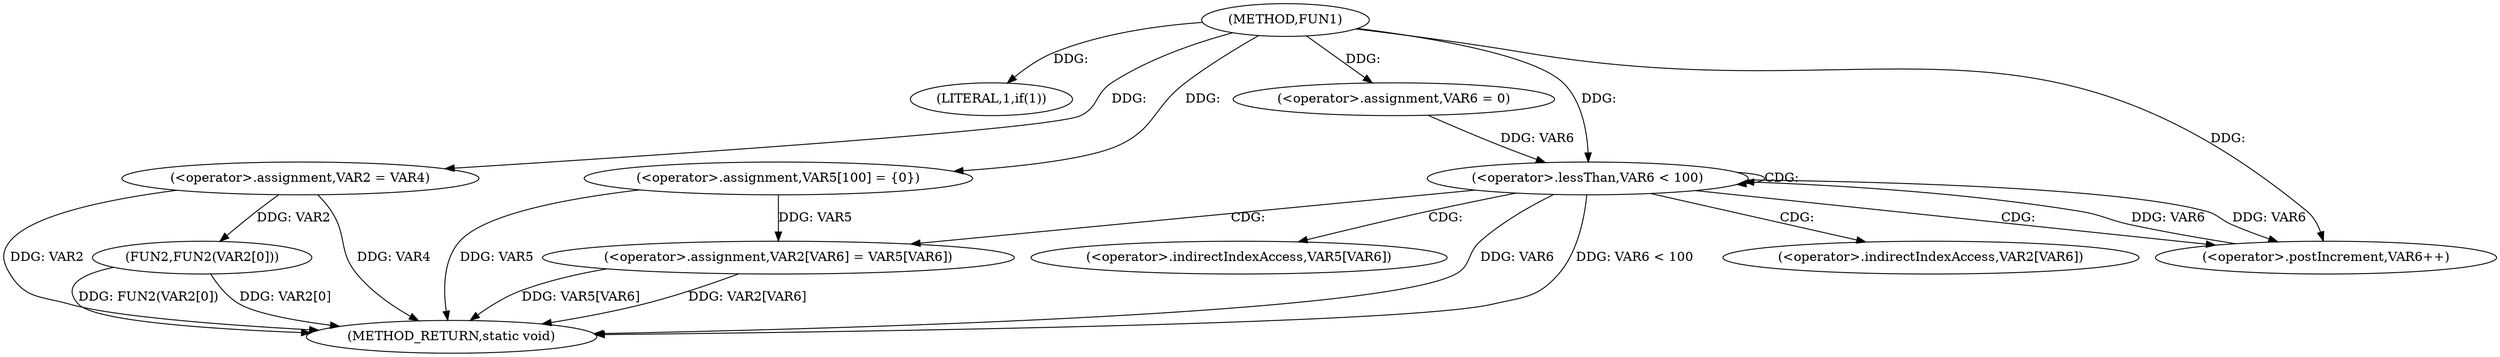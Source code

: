 digraph FUN1 {  
"1000100" [label = "(METHOD,FUN1)" ]
"1000138" [label = "(METHOD_RETURN,static void)" ]
"1000106" [label = "(LITERAL,1,if(1))" ]
"1000108" [label = "(<operator>.assignment,VAR2 = VAR4)" ]
"1000113" [label = "(<operator>.assignment,VAR5[100] = {0})" ]
"1000118" [label = "(<operator>.assignment,VAR6 = 0)" ]
"1000121" [label = "(<operator>.lessThan,VAR6 < 100)" ]
"1000124" [label = "(<operator>.postIncrement,VAR6++)" ]
"1000127" [label = "(<operator>.assignment,VAR2[VAR6] = VAR5[VAR6])" ]
"1000134" [label = "(FUN2,FUN2(VAR2[0]))" ]
"1000128" [label = "(<operator>.indirectIndexAccess,VAR2[VAR6])" ]
"1000131" [label = "(<operator>.indirectIndexAccess,VAR5[VAR6])" ]
  "1000113" -> "1000138"  [ label = "DDG: VAR5"] 
  "1000134" -> "1000138"  [ label = "DDG: FUN2(VAR2[0])"] 
  "1000121" -> "1000138"  [ label = "DDG: VAR6 < 100"] 
  "1000121" -> "1000138"  [ label = "DDG: VAR6"] 
  "1000127" -> "1000138"  [ label = "DDG: VAR2[VAR6]"] 
  "1000108" -> "1000138"  [ label = "DDG: VAR2"] 
  "1000134" -> "1000138"  [ label = "DDG: VAR2[0]"] 
  "1000108" -> "1000138"  [ label = "DDG: VAR4"] 
  "1000127" -> "1000138"  [ label = "DDG: VAR5[VAR6]"] 
  "1000100" -> "1000106"  [ label = "DDG: "] 
  "1000100" -> "1000108"  [ label = "DDG: "] 
  "1000100" -> "1000113"  [ label = "DDG: "] 
  "1000100" -> "1000118"  [ label = "DDG: "] 
  "1000124" -> "1000121"  [ label = "DDG: VAR6"] 
  "1000118" -> "1000121"  [ label = "DDG: VAR6"] 
  "1000100" -> "1000121"  [ label = "DDG: "] 
  "1000121" -> "1000124"  [ label = "DDG: VAR6"] 
  "1000100" -> "1000124"  [ label = "DDG: "] 
  "1000113" -> "1000127"  [ label = "DDG: VAR5"] 
  "1000108" -> "1000134"  [ label = "DDG: VAR2"] 
  "1000121" -> "1000128"  [ label = "CDG: "] 
  "1000121" -> "1000121"  [ label = "CDG: "] 
  "1000121" -> "1000124"  [ label = "CDG: "] 
  "1000121" -> "1000131"  [ label = "CDG: "] 
  "1000121" -> "1000127"  [ label = "CDG: "] 
}
